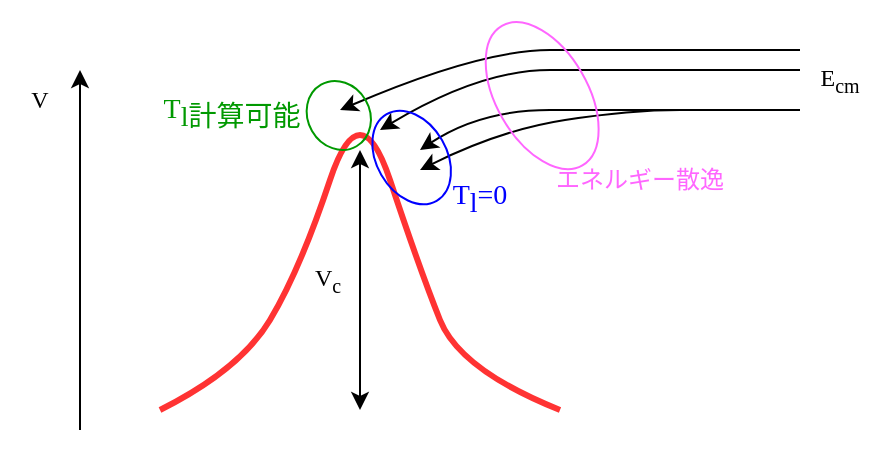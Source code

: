 <mxfile version="21.3.2" type="github">
  <diagram name="ページ1" id="9fHowNnySCk1MtRCuJVS">
    <mxGraphModel dx="561" dy="490" grid="1" gridSize="10" guides="1" tooltips="1" connect="1" arrows="1" fold="1" page="1" pageScale="1" pageWidth="827" pageHeight="1169" background="#ffffff" math="0" shadow="0">
      <root>
        <mxCell id="0" />
        <mxCell id="1" parent="0" />
        <mxCell id="zQ7_M74mP9OxQntadWws-9" value="" style="curved=1;endArrow=none;html=1;rounded=0;endFill=0;strokeColor=#FF3333;strokeWidth=3;" edge="1" parent="1">
          <mxGeometry width="50" height="50" relative="1" as="geometry">
            <mxPoint x="330" y="490" as="sourcePoint" />
            <mxPoint x="530" y="490" as="targetPoint" />
            <Array as="points">
              <mxPoint x="370" y="470" />
              <mxPoint x="400" y="420" />
              <mxPoint x="430" y="330" />
              <mxPoint x="460" y="420" />
              <mxPoint x="480" y="470" />
            </Array>
          </mxGeometry>
        </mxCell>
        <mxCell id="zQ7_M74mP9OxQntadWws-10" value="" style="endArrow=classic;html=1;rounded=0;strokeColor=#000000;" edge="1" parent="1">
          <mxGeometry width="50" height="50" relative="1" as="geometry">
            <mxPoint x="290" y="500" as="sourcePoint" />
            <mxPoint x="290" y="320" as="targetPoint" />
          </mxGeometry>
        </mxCell>
        <mxCell id="zQ7_M74mP9OxQntadWws-15" value="&lt;font&gt;V&lt;/font&gt;" style="text;html=1;strokeColor=none;fillColor=none;align=center;verticalAlign=middle;whiteSpace=wrap;rounded=0;fontFamily=Times New Roman;fontColor=#000000;" vertex="1" parent="1">
          <mxGeometry x="250" y="320" width="40" height="30" as="geometry" />
        </mxCell>
        <mxCell id="zQ7_M74mP9OxQntadWws-16" value="&lt;font&gt;E&lt;sub&gt;cm&lt;/sub&gt;&lt;/font&gt;" style="text;html=1;strokeColor=none;fillColor=none;align=center;verticalAlign=middle;whiteSpace=wrap;rounded=0;fontFamily=Times New Roman;fontColor=#000000;" vertex="1" parent="1">
          <mxGeometry x="650" y="310" width="40" height="30" as="geometry" />
        </mxCell>
        <mxCell id="zQ7_M74mP9OxQntadWws-17" value="" style="endArrow=classic;startArrow=classic;html=1;rounded=0;strokeColor=#000000;" edge="1" parent="1">
          <mxGeometry width="50" height="50" relative="1" as="geometry">
            <mxPoint x="430" y="490" as="sourcePoint" />
            <mxPoint x="430" y="360" as="targetPoint" />
          </mxGeometry>
        </mxCell>
        <mxCell id="zQ7_M74mP9OxQntadWws-18" value="&lt;font&gt;V&lt;sub&gt;c&lt;/sub&gt;&lt;/font&gt;" style="text;html=1;strokeColor=none;fillColor=none;align=center;verticalAlign=middle;whiteSpace=wrap;rounded=0;fontFamily=Times New Roman;fontColor=#000000;" vertex="1" parent="1">
          <mxGeometry x="401" y="410" width="26" height="30" as="geometry" />
        </mxCell>
        <mxCell id="zQ7_M74mP9OxQntadWws-19" value="" style="curved=1;endArrow=classic;html=1;rounded=0;strokeColor=#000000;" edge="1" parent="1">
          <mxGeometry width="50" height="50" relative="1" as="geometry">
            <mxPoint x="650" y="340" as="sourcePoint" />
            <mxPoint x="460" y="360" as="targetPoint" />
            <Array as="points">
              <mxPoint x="610" y="340" />
              <mxPoint x="560" y="340" />
              <mxPoint x="490" y="340" />
            </Array>
          </mxGeometry>
        </mxCell>
        <mxCell id="zQ7_M74mP9OxQntadWws-20" value="" style="curved=1;endArrow=classic;html=1;rounded=0;strokeColor=#000000;" edge="1" parent="1">
          <mxGeometry width="50" height="50" relative="1" as="geometry">
            <mxPoint x="650" y="340" as="sourcePoint" />
            <mxPoint x="460" y="370" as="targetPoint" />
            <Array as="points">
              <mxPoint x="615" y="340" />
              <mxPoint x="565" y="340" />
              <mxPoint x="500" y="350" />
            </Array>
          </mxGeometry>
        </mxCell>
        <mxCell id="zQ7_M74mP9OxQntadWws-21" value="" style="curved=1;endArrow=classic;html=1;rounded=0;strokeColor=#000000;" edge="1" parent="1">
          <mxGeometry width="50" height="50" relative="1" as="geometry">
            <mxPoint x="650" y="320" as="sourcePoint" />
            <mxPoint x="440" y="350" as="targetPoint" />
            <Array as="points">
              <mxPoint x="610" y="320" />
              <mxPoint x="560" y="320" />
              <mxPoint x="490" y="320" />
            </Array>
          </mxGeometry>
        </mxCell>
        <mxCell id="zQ7_M74mP9OxQntadWws-22" value="" style="curved=1;endArrow=classic;html=1;rounded=0;strokeColor=#000000;" edge="1" parent="1">
          <mxGeometry width="50" height="50" relative="1" as="geometry">
            <mxPoint x="650" y="310" as="sourcePoint" />
            <mxPoint x="420" y="340" as="targetPoint" />
            <Array as="points">
              <mxPoint x="610" y="310" />
              <mxPoint x="560" y="310" />
              <mxPoint x="490" y="310" />
            </Array>
          </mxGeometry>
        </mxCell>
        <mxCell id="zQ7_M74mP9OxQntadWws-23" value="" style="ellipse;whiteSpace=wrap;html=1;fillColor=none;strokeColor=#0000FF;rotation=60;" vertex="1" parent="1">
          <mxGeometry x="430.83" y="346.25" width="50" height="35" as="geometry" />
        </mxCell>
        <mxCell id="zQ7_M74mP9OxQntadWws-25" value="&lt;font style=&quot;font-size: 14px;&quot;&gt;T&lt;sub style=&quot;font-size: 14px;&quot;&gt;l&lt;/sub&gt;=0&lt;/font&gt;" style="text;html=1;strokeColor=none;fillColor=none;align=center;verticalAlign=middle;whiteSpace=wrap;rounded=0;fontColor=#0000FF;fontFamily=Times New Roman;fontSize=14;" vertex="1" parent="1">
          <mxGeometry x="460" y="370" width="60" height="30" as="geometry" />
        </mxCell>
        <mxCell id="zQ7_M74mP9OxQntadWws-26" value="" style="ellipse;whiteSpace=wrap;html=1;fillColor=none;strokeColor=#009900;rotation=60;fontColor=none;noLabel=1;" vertex="1" parent="1">
          <mxGeometry x="401.63" y="327.29" width="35.52" height="30.91" as="geometry" />
        </mxCell>
        <mxCell id="zQ7_M74mP9OxQntadWws-28" value="T&lt;sub style=&quot;font-size: 14px;&quot;&gt;l計算可能&lt;/sub&gt;" style="text;html=1;strokeColor=none;fillColor=none;align=center;verticalAlign=middle;whiteSpace=wrap;rounded=0;fontColor=#009900;fontFamily=Times New Roman;fontSize=14;" vertex="1" parent="1">
          <mxGeometry x="330" y="327.29" width="71.63" height="30" as="geometry" />
        </mxCell>
        <mxCell id="zQ7_M74mP9OxQntadWws-29" value="" style="ellipse;whiteSpace=wrap;html=1;fillColor=none;strokeColor=#FF66FF;rotation=60;fontColor=#ffffff;noLabel=1;" vertex="1" parent="1">
          <mxGeometry x="480.83" y="310" width="80.51" height="45.68" as="geometry" />
        </mxCell>
        <mxCell id="zQ7_M74mP9OxQntadWws-30" value="エネルギー散逸" style="text;html=1;strokeColor=none;fillColor=none;align=center;verticalAlign=middle;whiteSpace=wrap;rounded=0;fontColor=#FF66FF;fontFamily=Times New Roman;fontSize=12;" vertex="1" parent="1">
          <mxGeometry x="520" y="360" width="100" height="30" as="geometry" />
        </mxCell>
      </root>
    </mxGraphModel>
  </diagram>
</mxfile>
